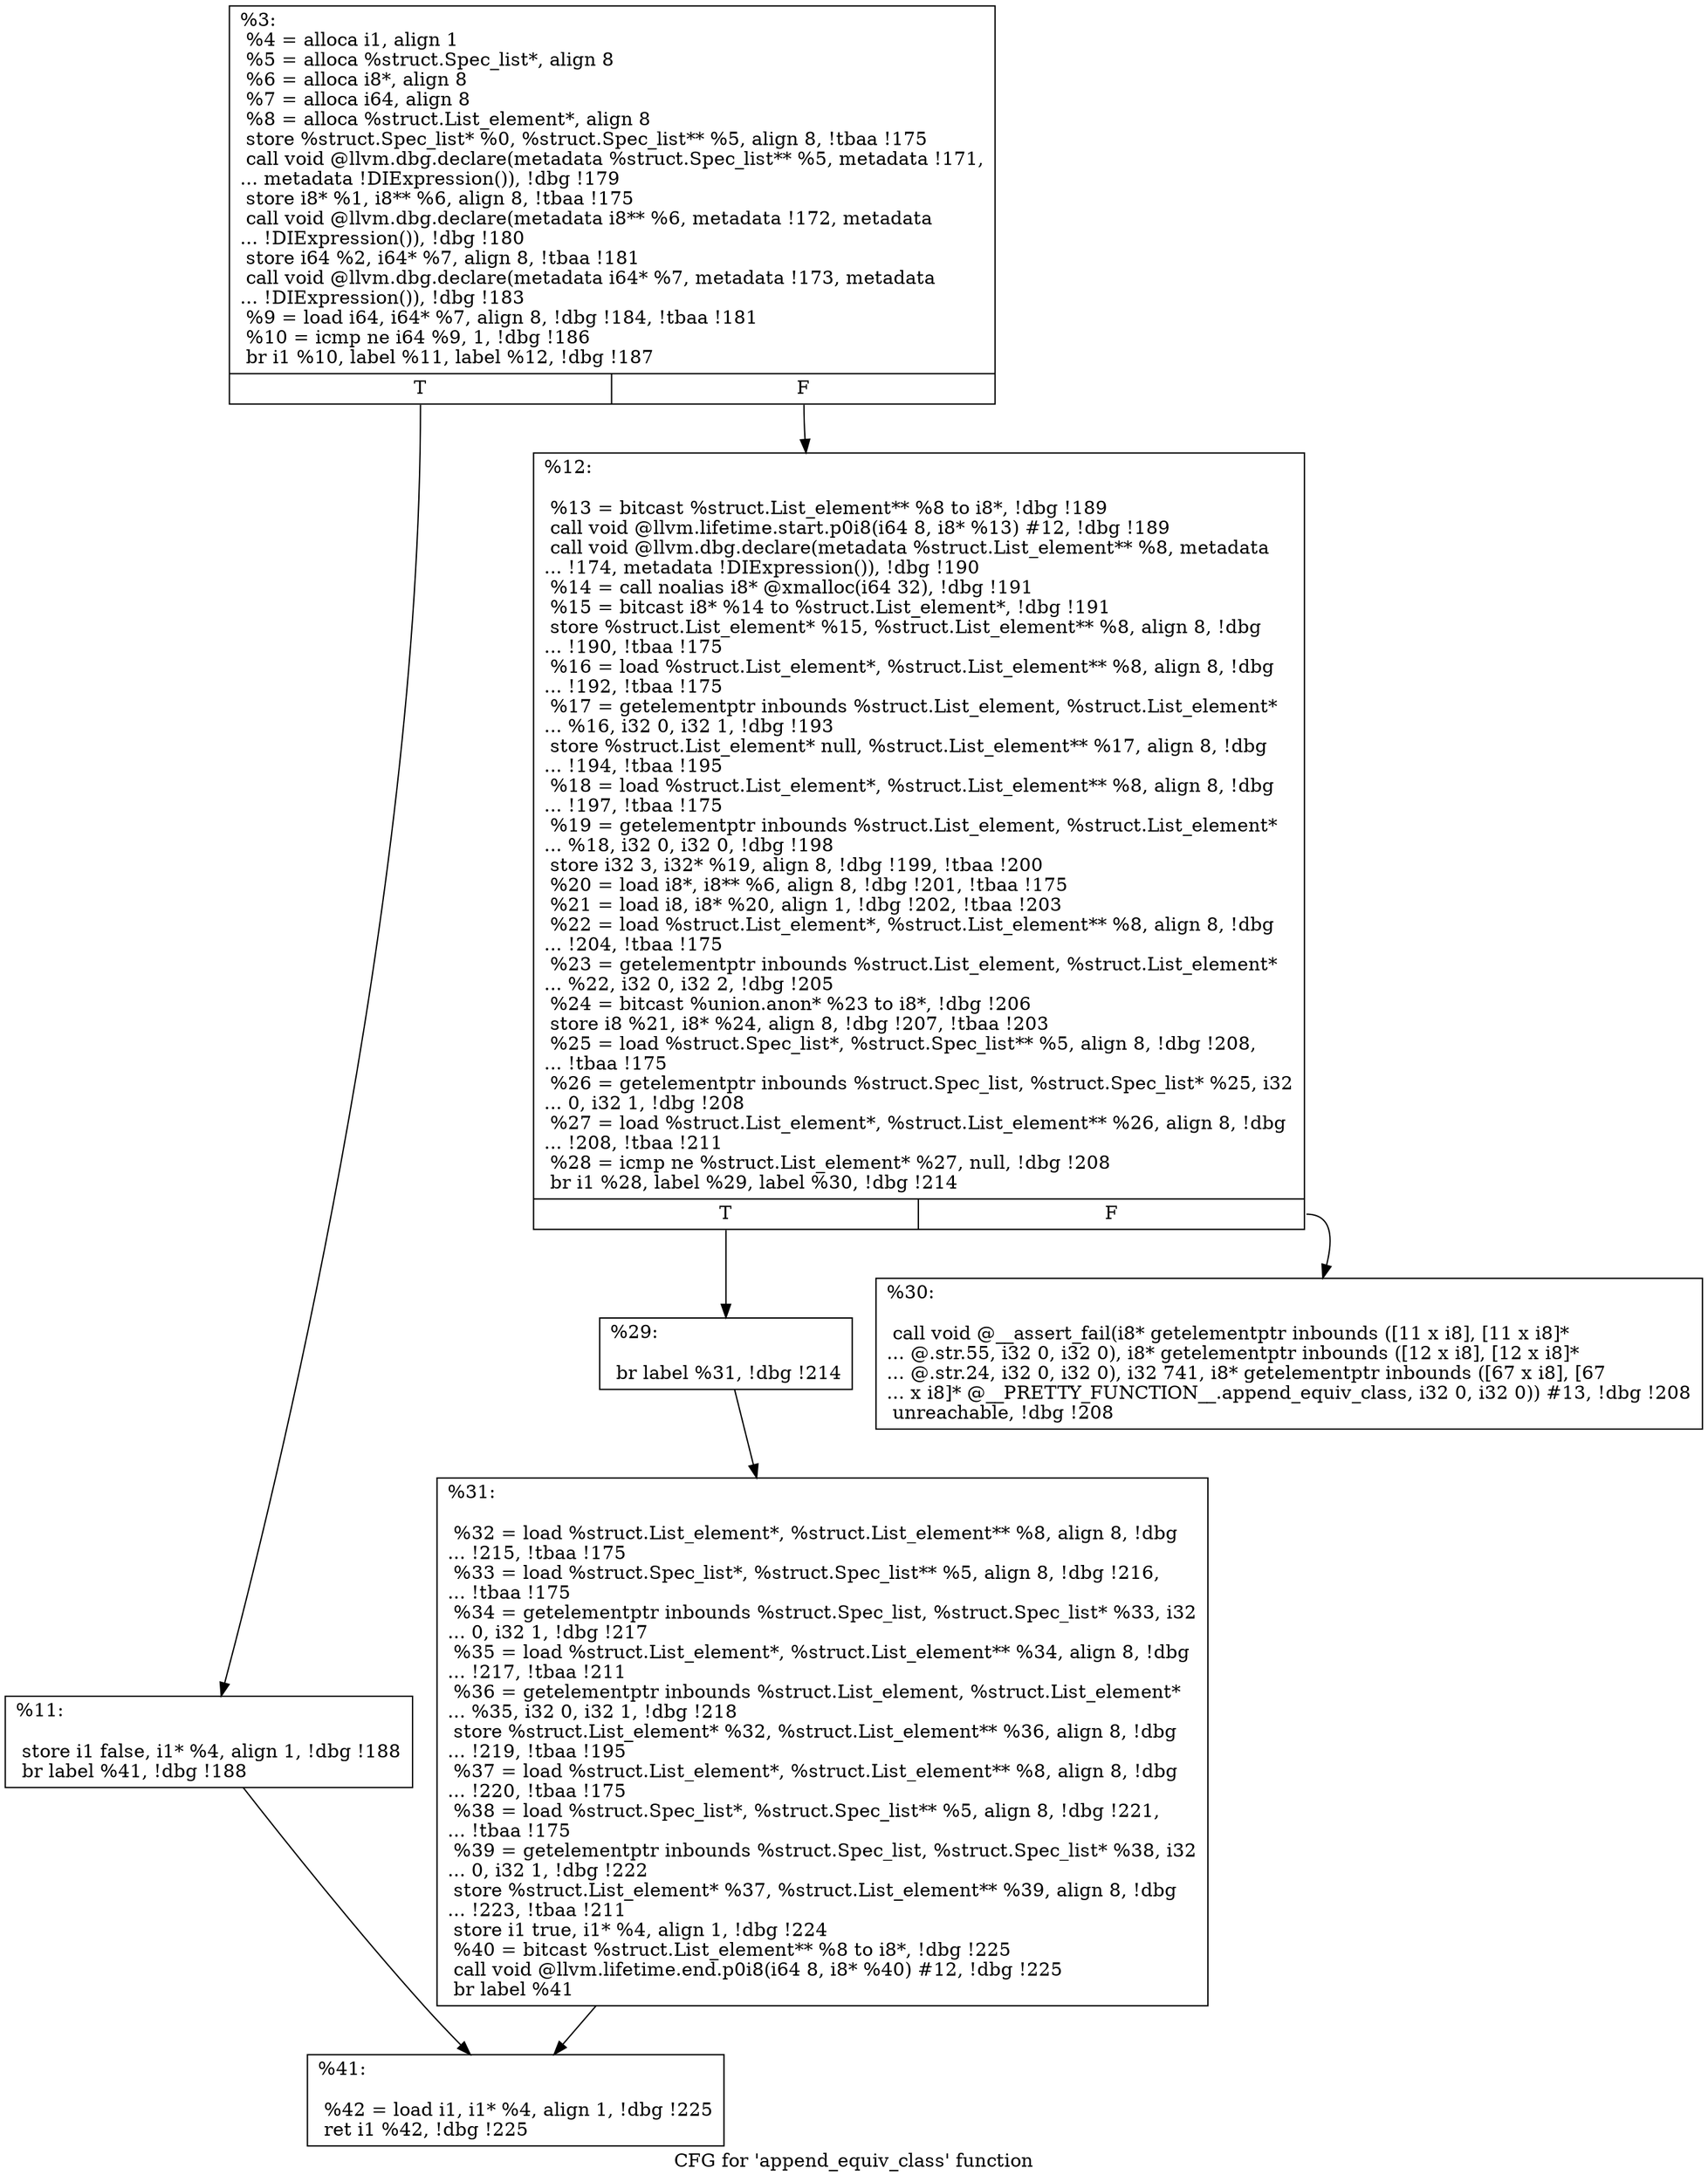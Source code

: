 digraph "CFG for 'append_equiv_class' function" {
	label="CFG for 'append_equiv_class' function";

	Node0x13f4aa0 [shape=record,label="{%3:\l  %4 = alloca i1, align 1\l  %5 = alloca %struct.Spec_list*, align 8\l  %6 = alloca i8*, align 8\l  %7 = alloca i64, align 8\l  %8 = alloca %struct.List_element*, align 8\l  store %struct.Spec_list* %0, %struct.Spec_list** %5, align 8, !tbaa !175\l  call void @llvm.dbg.declare(metadata %struct.Spec_list** %5, metadata !171,\l... metadata !DIExpression()), !dbg !179\l  store i8* %1, i8** %6, align 8, !tbaa !175\l  call void @llvm.dbg.declare(metadata i8** %6, metadata !172, metadata\l... !DIExpression()), !dbg !180\l  store i64 %2, i64* %7, align 8, !tbaa !181\l  call void @llvm.dbg.declare(metadata i64* %7, metadata !173, metadata\l... !DIExpression()), !dbg !183\l  %9 = load i64, i64* %7, align 8, !dbg !184, !tbaa !181\l  %10 = icmp ne i64 %9, 1, !dbg !186\l  br i1 %10, label %11, label %12, !dbg !187\l|{<s0>T|<s1>F}}"];
	Node0x13f4aa0:s0 -> Node0x13f4bb0;
	Node0x13f4aa0:s1 -> Node0x13f4c00;
	Node0x13f4bb0 [shape=record,label="{%11:\l\l  store i1 false, i1* %4, align 1, !dbg !188\l  br label %41, !dbg !188\l}"];
	Node0x13f4bb0 -> Node0x13f4d40;
	Node0x13f4c00 [shape=record,label="{%12:\l\l  %13 = bitcast %struct.List_element** %8 to i8*, !dbg !189\l  call void @llvm.lifetime.start.p0i8(i64 8, i8* %13) #12, !dbg !189\l  call void @llvm.dbg.declare(metadata %struct.List_element** %8, metadata\l... !174, metadata !DIExpression()), !dbg !190\l  %14 = call noalias i8* @xmalloc(i64 32), !dbg !191\l  %15 = bitcast i8* %14 to %struct.List_element*, !dbg !191\l  store %struct.List_element* %15, %struct.List_element** %8, align 8, !dbg\l... !190, !tbaa !175\l  %16 = load %struct.List_element*, %struct.List_element** %8, align 8, !dbg\l... !192, !tbaa !175\l  %17 = getelementptr inbounds %struct.List_element, %struct.List_element*\l... %16, i32 0, i32 1, !dbg !193\l  store %struct.List_element* null, %struct.List_element** %17, align 8, !dbg\l... !194, !tbaa !195\l  %18 = load %struct.List_element*, %struct.List_element** %8, align 8, !dbg\l... !197, !tbaa !175\l  %19 = getelementptr inbounds %struct.List_element, %struct.List_element*\l... %18, i32 0, i32 0, !dbg !198\l  store i32 3, i32* %19, align 8, !dbg !199, !tbaa !200\l  %20 = load i8*, i8** %6, align 8, !dbg !201, !tbaa !175\l  %21 = load i8, i8* %20, align 1, !dbg !202, !tbaa !203\l  %22 = load %struct.List_element*, %struct.List_element** %8, align 8, !dbg\l... !204, !tbaa !175\l  %23 = getelementptr inbounds %struct.List_element, %struct.List_element*\l... %22, i32 0, i32 2, !dbg !205\l  %24 = bitcast %union.anon* %23 to i8*, !dbg !206\l  store i8 %21, i8* %24, align 8, !dbg !207, !tbaa !203\l  %25 = load %struct.Spec_list*, %struct.Spec_list** %5, align 8, !dbg !208,\l... !tbaa !175\l  %26 = getelementptr inbounds %struct.Spec_list, %struct.Spec_list* %25, i32\l... 0, i32 1, !dbg !208\l  %27 = load %struct.List_element*, %struct.List_element** %26, align 8, !dbg\l... !208, !tbaa !211\l  %28 = icmp ne %struct.List_element* %27, null, !dbg !208\l  br i1 %28, label %29, label %30, !dbg !214\l|{<s0>T|<s1>F}}"];
	Node0x13f4c00:s0 -> Node0x13f4c50;
	Node0x13f4c00:s1 -> Node0x13f4ca0;
	Node0x13f4c50 [shape=record,label="{%29:\l\l  br label %31, !dbg !214\l}"];
	Node0x13f4c50 -> Node0x13f4cf0;
	Node0x13f4ca0 [shape=record,label="{%30:\l\l  call void @__assert_fail(i8* getelementptr inbounds ([11 x i8], [11 x i8]*\l... @.str.55, i32 0, i32 0), i8* getelementptr inbounds ([12 x i8], [12 x i8]*\l... @.str.24, i32 0, i32 0), i32 741, i8* getelementptr inbounds ([67 x i8], [67\l... x i8]* @__PRETTY_FUNCTION__.append_equiv_class, i32 0, i32 0)) #13, !dbg !208\l  unreachable, !dbg !208\l}"];
	Node0x13f4cf0 [shape=record,label="{%31:\l\l  %32 = load %struct.List_element*, %struct.List_element** %8, align 8, !dbg\l... !215, !tbaa !175\l  %33 = load %struct.Spec_list*, %struct.Spec_list** %5, align 8, !dbg !216,\l... !tbaa !175\l  %34 = getelementptr inbounds %struct.Spec_list, %struct.Spec_list* %33, i32\l... 0, i32 1, !dbg !217\l  %35 = load %struct.List_element*, %struct.List_element** %34, align 8, !dbg\l... !217, !tbaa !211\l  %36 = getelementptr inbounds %struct.List_element, %struct.List_element*\l... %35, i32 0, i32 1, !dbg !218\l  store %struct.List_element* %32, %struct.List_element** %36, align 8, !dbg\l... !219, !tbaa !195\l  %37 = load %struct.List_element*, %struct.List_element** %8, align 8, !dbg\l... !220, !tbaa !175\l  %38 = load %struct.Spec_list*, %struct.Spec_list** %5, align 8, !dbg !221,\l... !tbaa !175\l  %39 = getelementptr inbounds %struct.Spec_list, %struct.Spec_list* %38, i32\l... 0, i32 1, !dbg !222\l  store %struct.List_element* %37, %struct.List_element** %39, align 8, !dbg\l... !223, !tbaa !211\l  store i1 true, i1* %4, align 1, !dbg !224\l  %40 = bitcast %struct.List_element** %8 to i8*, !dbg !225\l  call void @llvm.lifetime.end.p0i8(i64 8, i8* %40) #12, !dbg !225\l  br label %41\l}"];
	Node0x13f4cf0 -> Node0x13f4d40;
	Node0x13f4d40 [shape=record,label="{%41:\l\l  %42 = load i1, i1* %4, align 1, !dbg !225\l  ret i1 %42, !dbg !225\l}"];
}
